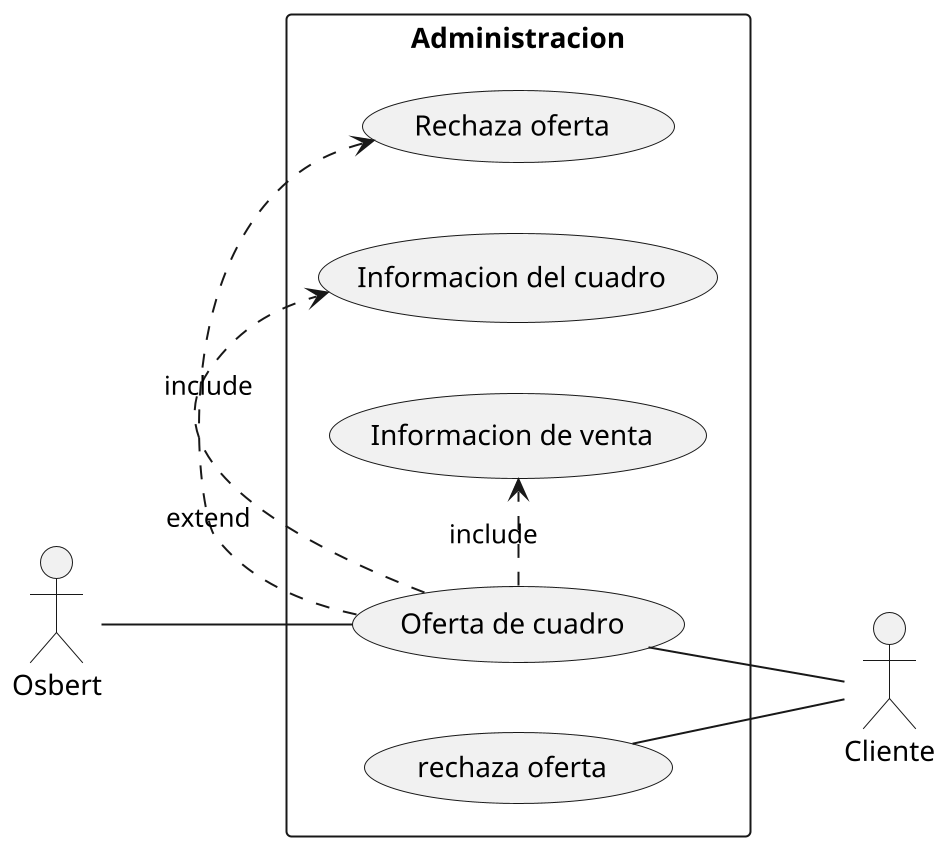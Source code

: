 @startuml
scale 2
left to right direction
skinparam packageStyle rectangle
actor Osbert
actor Cliente
rectangle Administracion{
  Osbert -- (Oferta de cuadro) 
  (Oferta de cuadro) -- Cliente
  (rechaza oferta) -- Cliente 
  (Oferta de cuadro) .> (Rechaza oferta) : extend
  (Oferta de cuadro) .> (Informacion del cuadro) : include
  (Oferta de cuadro) .> (Informacion de venta) : include
}
@enduml